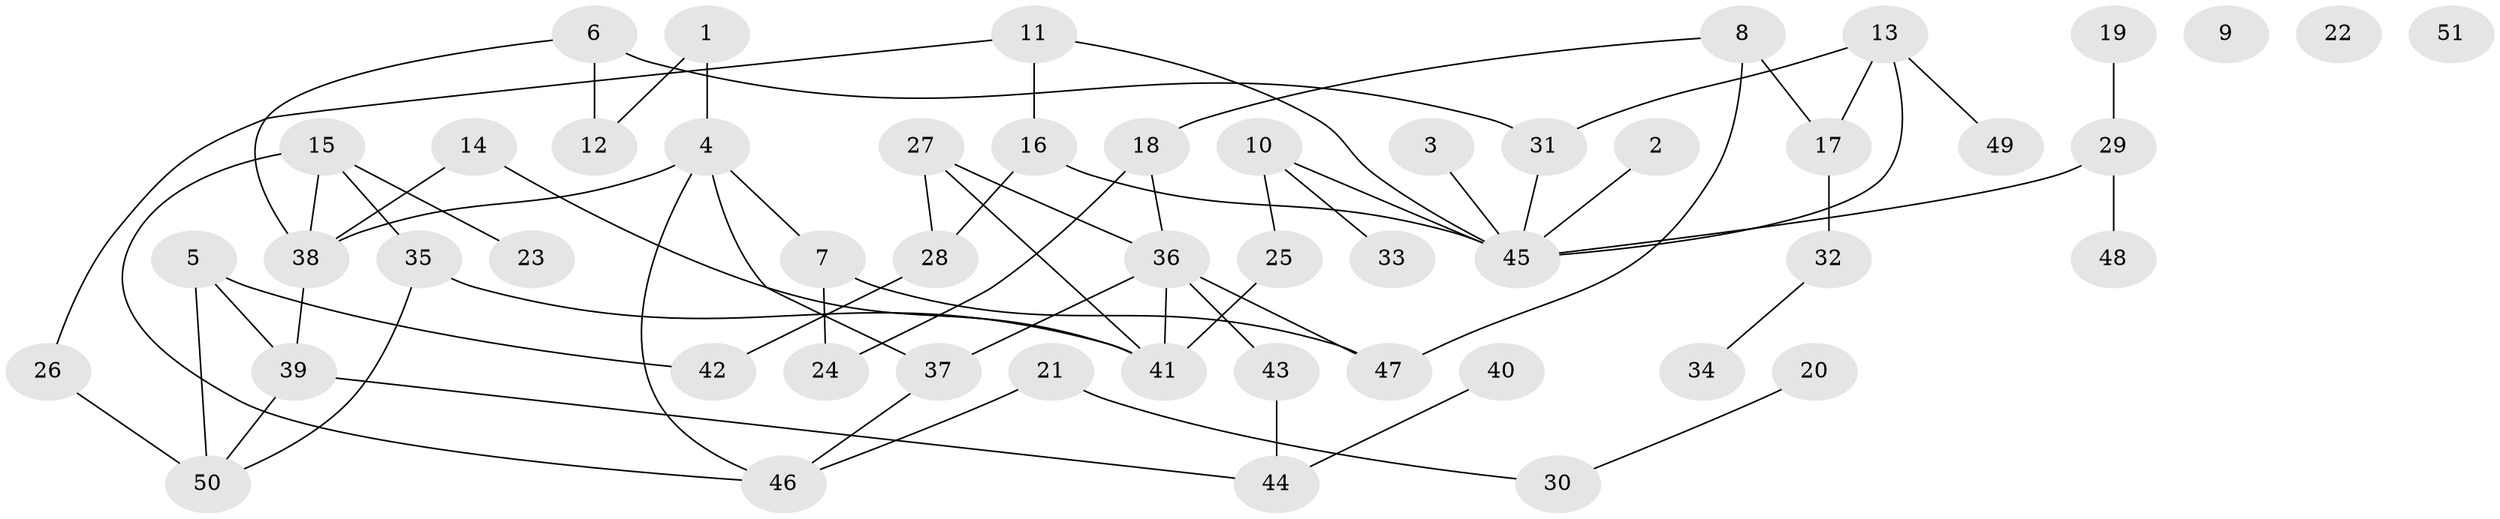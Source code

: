 // coarse degree distribution, {2: 0.125, 5: 0.125, 1: 0.21875, 3: 0.25, 4: 0.125, 0: 0.09375, 6: 0.03125, 7: 0.03125}
// Generated by graph-tools (version 1.1) at 2025/23/03/03/25 07:23:27]
// undirected, 51 vertices, 66 edges
graph export_dot {
graph [start="1"]
  node [color=gray90,style=filled];
  1;
  2;
  3;
  4;
  5;
  6;
  7;
  8;
  9;
  10;
  11;
  12;
  13;
  14;
  15;
  16;
  17;
  18;
  19;
  20;
  21;
  22;
  23;
  24;
  25;
  26;
  27;
  28;
  29;
  30;
  31;
  32;
  33;
  34;
  35;
  36;
  37;
  38;
  39;
  40;
  41;
  42;
  43;
  44;
  45;
  46;
  47;
  48;
  49;
  50;
  51;
  1 -- 4;
  1 -- 12;
  2 -- 45;
  3 -- 45;
  4 -- 7;
  4 -- 37;
  4 -- 38;
  4 -- 46;
  5 -- 39;
  5 -- 42;
  5 -- 50;
  6 -- 12;
  6 -- 31;
  6 -- 38;
  7 -- 24;
  7 -- 47;
  8 -- 17;
  8 -- 18;
  8 -- 47;
  10 -- 25;
  10 -- 33;
  10 -- 45;
  11 -- 16;
  11 -- 26;
  11 -- 45;
  13 -- 17;
  13 -- 31;
  13 -- 45;
  13 -- 49;
  14 -- 38;
  14 -- 41;
  15 -- 23;
  15 -- 35;
  15 -- 38;
  15 -- 46;
  16 -- 28;
  16 -- 45;
  17 -- 32;
  18 -- 24;
  18 -- 36;
  19 -- 29;
  20 -- 30;
  21 -- 30;
  21 -- 46;
  25 -- 41;
  26 -- 50;
  27 -- 28;
  27 -- 36;
  27 -- 41;
  28 -- 42;
  29 -- 45;
  29 -- 48;
  31 -- 45;
  32 -- 34;
  35 -- 41;
  35 -- 50;
  36 -- 37;
  36 -- 41;
  36 -- 43;
  36 -- 47;
  37 -- 46;
  38 -- 39;
  39 -- 44;
  39 -- 50;
  40 -- 44;
  43 -- 44;
}
